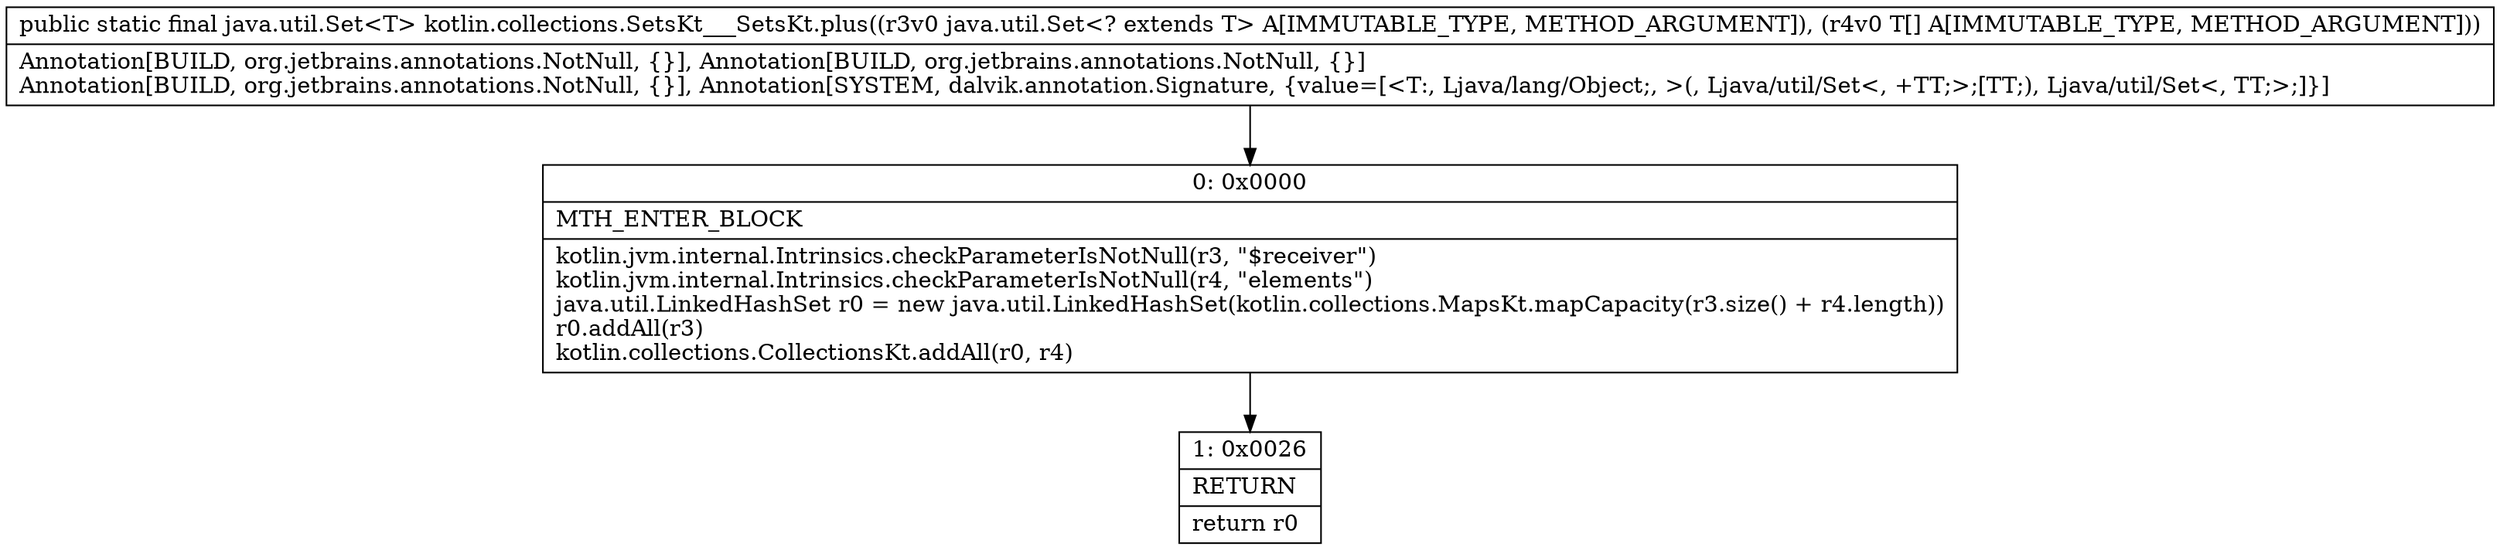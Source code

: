 digraph "CFG forkotlin.collections.SetsKt___SetsKt.plus(Ljava\/util\/Set;[Ljava\/lang\/Object;)Ljava\/util\/Set;" {
Node_0 [shape=record,label="{0\:\ 0x0000|MTH_ENTER_BLOCK\l|kotlin.jvm.internal.Intrinsics.checkParameterIsNotNull(r3, \"$receiver\")\lkotlin.jvm.internal.Intrinsics.checkParameterIsNotNull(r4, \"elements\")\ljava.util.LinkedHashSet r0 = new java.util.LinkedHashSet(kotlin.collections.MapsKt.mapCapacity(r3.size() + r4.length))\lr0.addAll(r3)\lkotlin.collections.CollectionsKt.addAll(r0, r4)\l}"];
Node_1 [shape=record,label="{1\:\ 0x0026|RETURN\l|return r0\l}"];
MethodNode[shape=record,label="{public static final java.util.Set\<T\> kotlin.collections.SetsKt___SetsKt.plus((r3v0 java.util.Set\<? extends T\> A[IMMUTABLE_TYPE, METHOD_ARGUMENT]), (r4v0 T[] A[IMMUTABLE_TYPE, METHOD_ARGUMENT]))  | Annotation[BUILD, org.jetbrains.annotations.NotNull, \{\}], Annotation[BUILD, org.jetbrains.annotations.NotNull, \{\}]\lAnnotation[BUILD, org.jetbrains.annotations.NotNull, \{\}], Annotation[SYSTEM, dalvik.annotation.Signature, \{value=[\<T:, Ljava\/lang\/Object;, \>(, Ljava\/util\/Set\<, +TT;\>;[TT;), Ljava\/util\/Set\<, TT;\>;]\}]\l}"];
MethodNode -> Node_0;
Node_0 -> Node_1;
}

